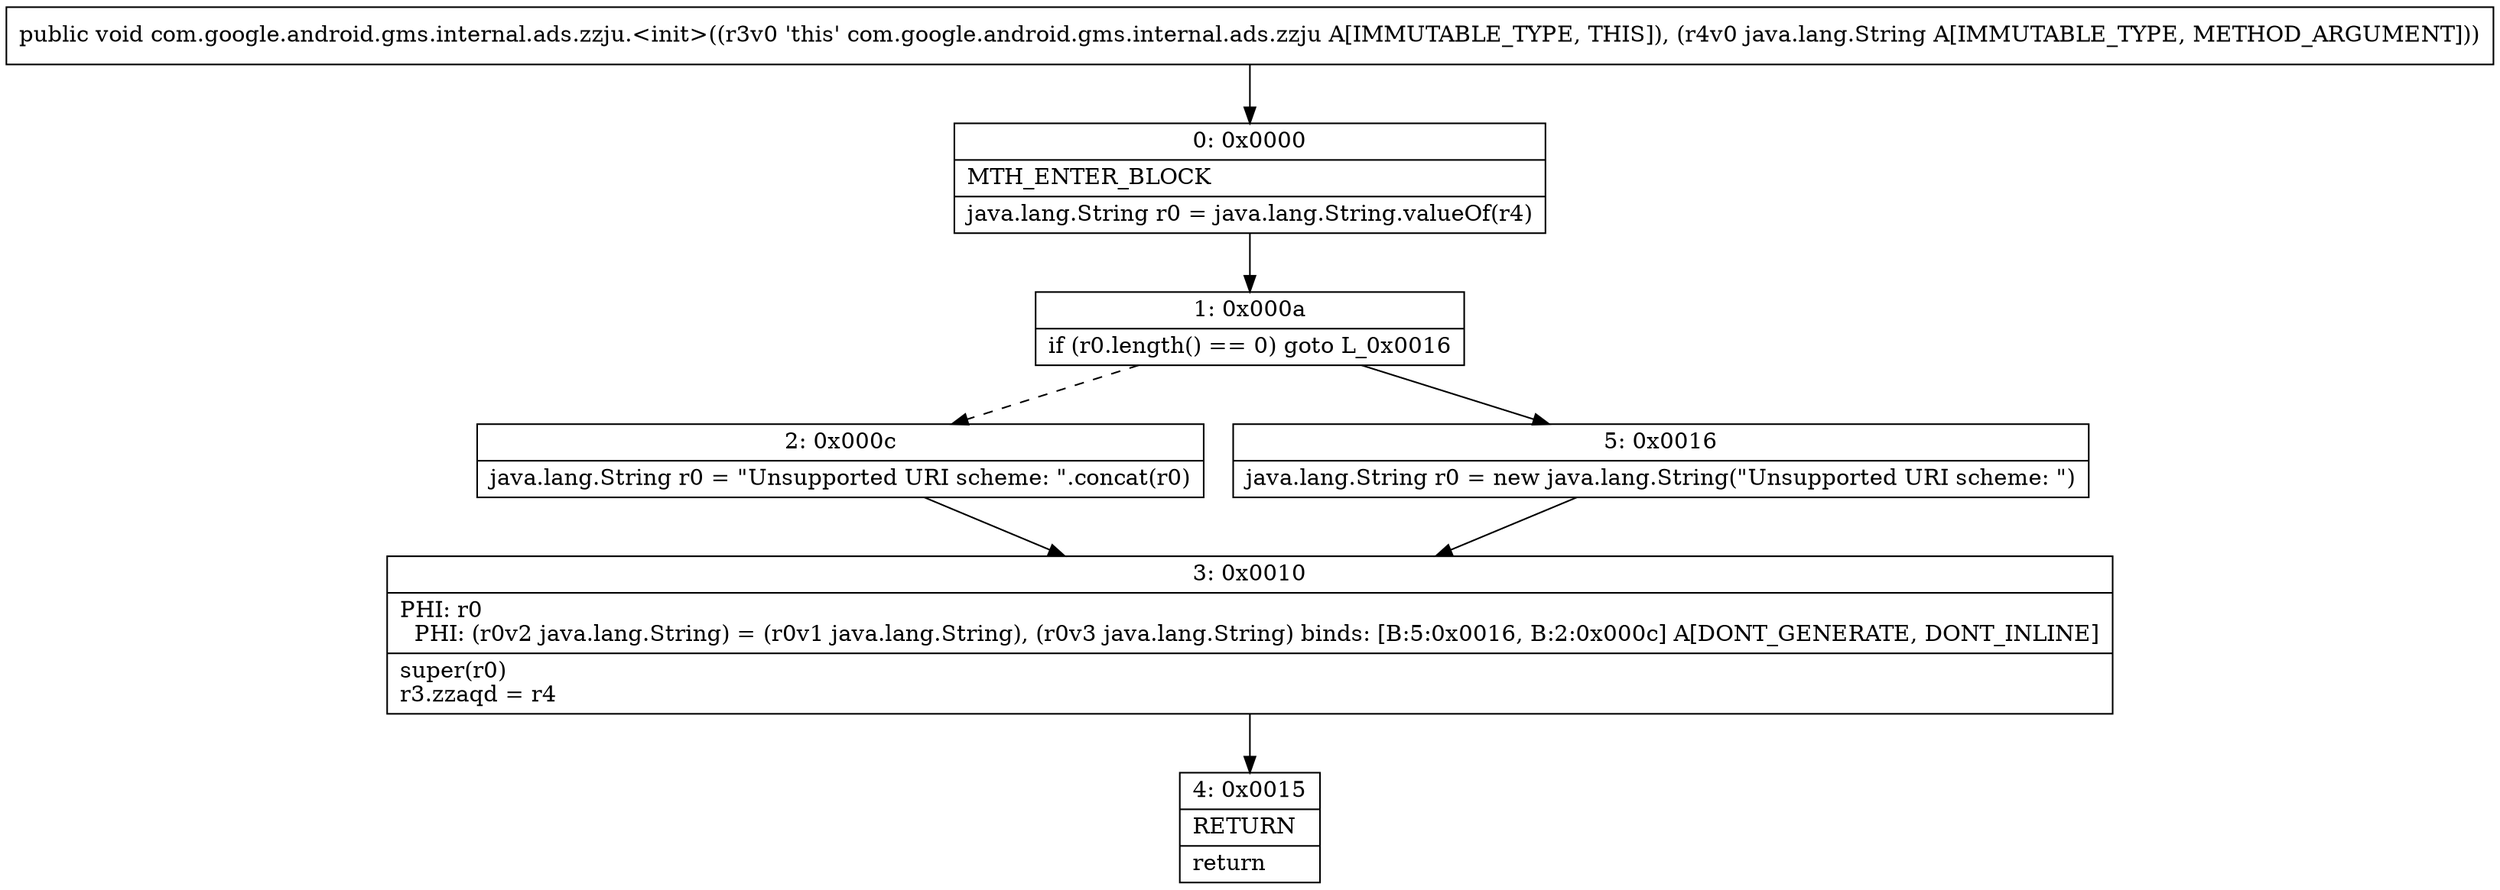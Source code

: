 digraph "CFG forcom.google.android.gms.internal.ads.zzju.\<init\>(Ljava\/lang\/String;)V" {
Node_0 [shape=record,label="{0\:\ 0x0000|MTH_ENTER_BLOCK\l|java.lang.String r0 = java.lang.String.valueOf(r4)\l}"];
Node_1 [shape=record,label="{1\:\ 0x000a|if (r0.length() == 0) goto L_0x0016\l}"];
Node_2 [shape=record,label="{2\:\ 0x000c|java.lang.String r0 = \"Unsupported URI scheme: \".concat(r0)\l}"];
Node_3 [shape=record,label="{3\:\ 0x0010|PHI: r0 \l  PHI: (r0v2 java.lang.String) = (r0v1 java.lang.String), (r0v3 java.lang.String) binds: [B:5:0x0016, B:2:0x000c] A[DONT_GENERATE, DONT_INLINE]\l|super(r0)\lr3.zzaqd = r4\l}"];
Node_4 [shape=record,label="{4\:\ 0x0015|RETURN\l|return\l}"];
Node_5 [shape=record,label="{5\:\ 0x0016|java.lang.String r0 = new java.lang.String(\"Unsupported URI scheme: \")\l}"];
MethodNode[shape=record,label="{public void com.google.android.gms.internal.ads.zzju.\<init\>((r3v0 'this' com.google.android.gms.internal.ads.zzju A[IMMUTABLE_TYPE, THIS]), (r4v0 java.lang.String A[IMMUTABLE_TYPE, METHOD_ARGUMENT])) }"];
MethodNode -> Node_0;
Node_0 -> Node_1;
Node_1 -> Node_2[style=dashed];
Node_1 -> Node_5;
Node_2 -> Node_3;
Node_3 -> Node_4;
Node_5 -> Node_3;
}

